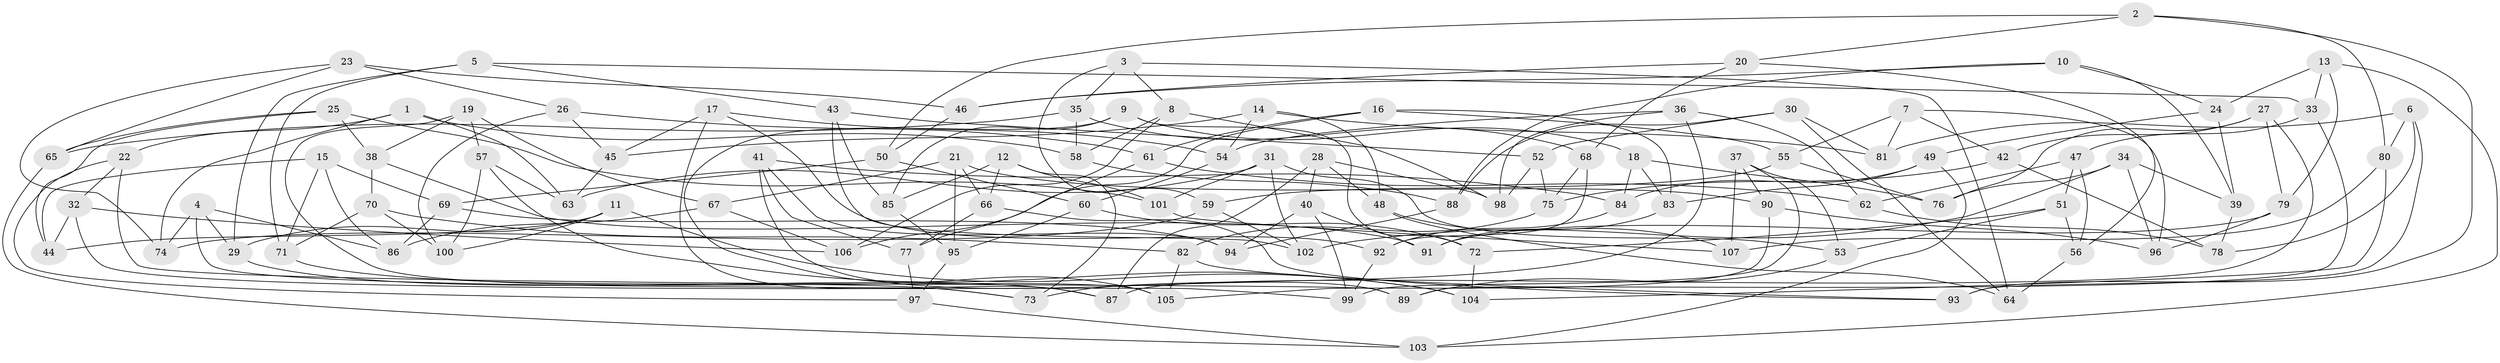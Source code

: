 // coarse degree distribution, {9: 0.047619047619047616, 14: 0.023809523809523808, 4: 0.35714285714285715, 10: 0.047619047619047616, 5: 0.07142857142857142, 7: 0.19047619047619047, 8: 0.047619047619047616, 6: 0.16666666666666666, 16: 0.023809523809523808, 11: 0.023809523809523808}
// Generated by graph-tools (version 1.1) at 2025/20/03/04/25 18:20:54]
// undirected, 107 vertices, 214 edges
graph export_dot {
graph [start="1"]
  node [color=gray90,style=filled];
  1;
  2;
  3;
  4;
  5;
  6;
  7;
  8;
  9;
  10;
  11;
  12;
  13;
  14;
  15;
  16;
  17;
  18;
  19;
  20;
  21;
  22;
  23;
  24;
  25;
  26;
  27;
  28;
  29;
  30;
  31;
  32;
  33;
  34;
  35;
  36;
  37;
  38;
  39;
  40;
  41;
  42;
  43;
  44;
  45;
  46;
  47;
  48;
  49;
  50;
  51;
  52;
  53;
  54;
  55;
  56;
  57;
  58;
  59;
  60;
  61;
  62;
  63;
  64;
  65;
  66;
  67;
  68;
  69;
  70;
  71;
  72;
  73;
  74;
  75;
  76;
  77;
  78;
  79;
  80;
  81;
  82;
  83;
  84;
  85;
  86;
  87;
  88;
  89;
  90;
  91;
  92;
  93;
  94;
  95;
  96;
  97;
  98;
  99;
  100;
  101;
  102;
  103;
  104;
  105;
  106;
  107;
  1 -- 74;
  1 -- 63;
  1 -- 22;
  1 -- 58;
  2 -- 80;
  2 -- 93;
  2 -- 20;
  2 -- 50;
  3 -- 59;
  3 -- 8;
  3 -- 64;
  3 -- 35;
  4 -- 73;
  4 -- 74;
  4 -- 86;
  4 -- 29;
  5 -- 43;
  5 -- 71;
  5 -- 29;
  5 -- 33;
  6 -- 81;
  6 -- 93;
  6 -- 78;
  6 -- 80;
  7 -- 81;
  7 -- 42;
  7 -- 55;
  7 -- 96;
  8 -- 106;
  8 -- 98;
  8 -- 58;
  9 -- 85;
  9 -- 18;
  9 -- 72;
  9 -- 105;
  10 -- 39;
  10 -- 88;
  10 -- 46;
  10 -- 24;
  11 -- 100;
  11 -- 104;
  11 -- 44;
  11 -- 29;
  12 -- 73;
  12 -- 101;
  12 -- 66;
  12 -- 85;
  13 -- 24;
  13 -- 79;
  13 -- 103;
  13 -- 33;
  14 -- 48;
  14 -- 45;
  14 -- 54;
  14 -- 81;
  15 -- 69;
  15 -- 44;
  15 -- 71;
  15 -- 86;
  16 -- 106;
  16 -- 61;
  16 -- 55;
  16 -- 83;
  17 -- 45;
  17 -- 54;
  17 -- 92;
  17 -- 87;
  18 -- 83;
  18 -- 76;
  18 -- 84;
  19 -- 105;
  19 -- 38;
  19 -- 67;
  19 -- 57;
  20 -- 56;
  20 -- 46;
  20 -- 68;
  21 -- 95;
  21 -- 67;
  21 -- 90;
  21 -- 66;
  22 -- 97;
  22 -- 89;
  22 -- 32;
  23 -- 65;
  23 -- 74;
  23 -- 46;
  23 -- 26;
  24 -- 39;
  24 -- 49;
  25 -- 38;
  25 -- 101;
  25 -- 44;
  25 -- 65;
  26 -- 100;
  26 -- 61;
  26 -- 45;
  27 -- 79;
  27 -- 42;
  27 -- 87;
  27 -- 76;
  28 -- 87;
  28 -- 48;
  28 -- 98;
  28 -- 40;
  29 -- 87;
  30 -- 64;
  30 -- 88;
  30 -- 81;
  30 -- 52;
  31 -- 53;
  31 -- 102;
  31 -- 101;
  31 -- 63;
  32 -- 44;
  32 -- 99;
  32 -- 106;
  33 -- 47;
  33 -- 89;
  34 -- 76;
  34 -- 96;
  34 -- 39;
  34 -- 102;
  35 -- 68;
  35 -- 58;
  35 -- 65;
  36 -- 54;
  36 -- 62;
  36 -- 98;
  36 -- 73;
  37 -- 107;
  37 -- 53;
  37 -- 90;
  37 -- 99;
  38 -- 70;
  38 -- 91;
  39 -- 78;
  40 -- 99;
  40 -- 94;
  40 -- 91;
  41 -- 94;
  41 -- 89;
  41 -- 84;
  41 -- 77;
  42 -- 78;
  42 -- 75;
  43 -- 102;
  43 -- 52;
  43 -- 85;
  45 -- 63;
  46 -- 50;
  47 -- 51;
  47 -- 56;
  47 -- 62;
  48 -- 64;
  48 -- 107;
  49 -- 103;
  49 -- 84;
  49 -- 83;
  50 -- 60;
  50 -- 69;
  51 -- 72;
  51 -- 53;
  51 -- 56;
  52 -- 75;
  52 -- 98;
  53 -- 89;
  54 -- 60;
  55 -- 59;
  55 -- 76;
  56 -- 64;
  57 -- 104;
  57 -- 63;
  57 -- 100;
  58 -- 88;
  59 -- 102;
  59 -- 74;
  60 -- 95;
  60 -- 72;
  61 -- 77;
  61 -- 62;
  62 -- 78;
  65 -- 103;
  66 -- 93;
  66 -- 77;
  67 -- 86;
  67 -- 106;
  68 -- 92;
  68 -- 75;
  69 -- 86;
  69 -- 94;
  70 -- 71;
  70 -- 82;
  70 -- 100;
  71 -- 73;
  72 -- 104;
  75 -- 82;
  77 -- 97;
  79 -- 96;
  79 -- 91;
  80 -- 104;
  80 -- 107;
  82 -- 105;
  82 -- 93;
  83 -- 91;
  84 -- 92;
  85 -- 95;
  88 -- 94;
  90 -- 96;
  90 -- 105;
  92 -- 99;
  95 -- 97;
  97 -- 103;
  101 -- 107;
}
